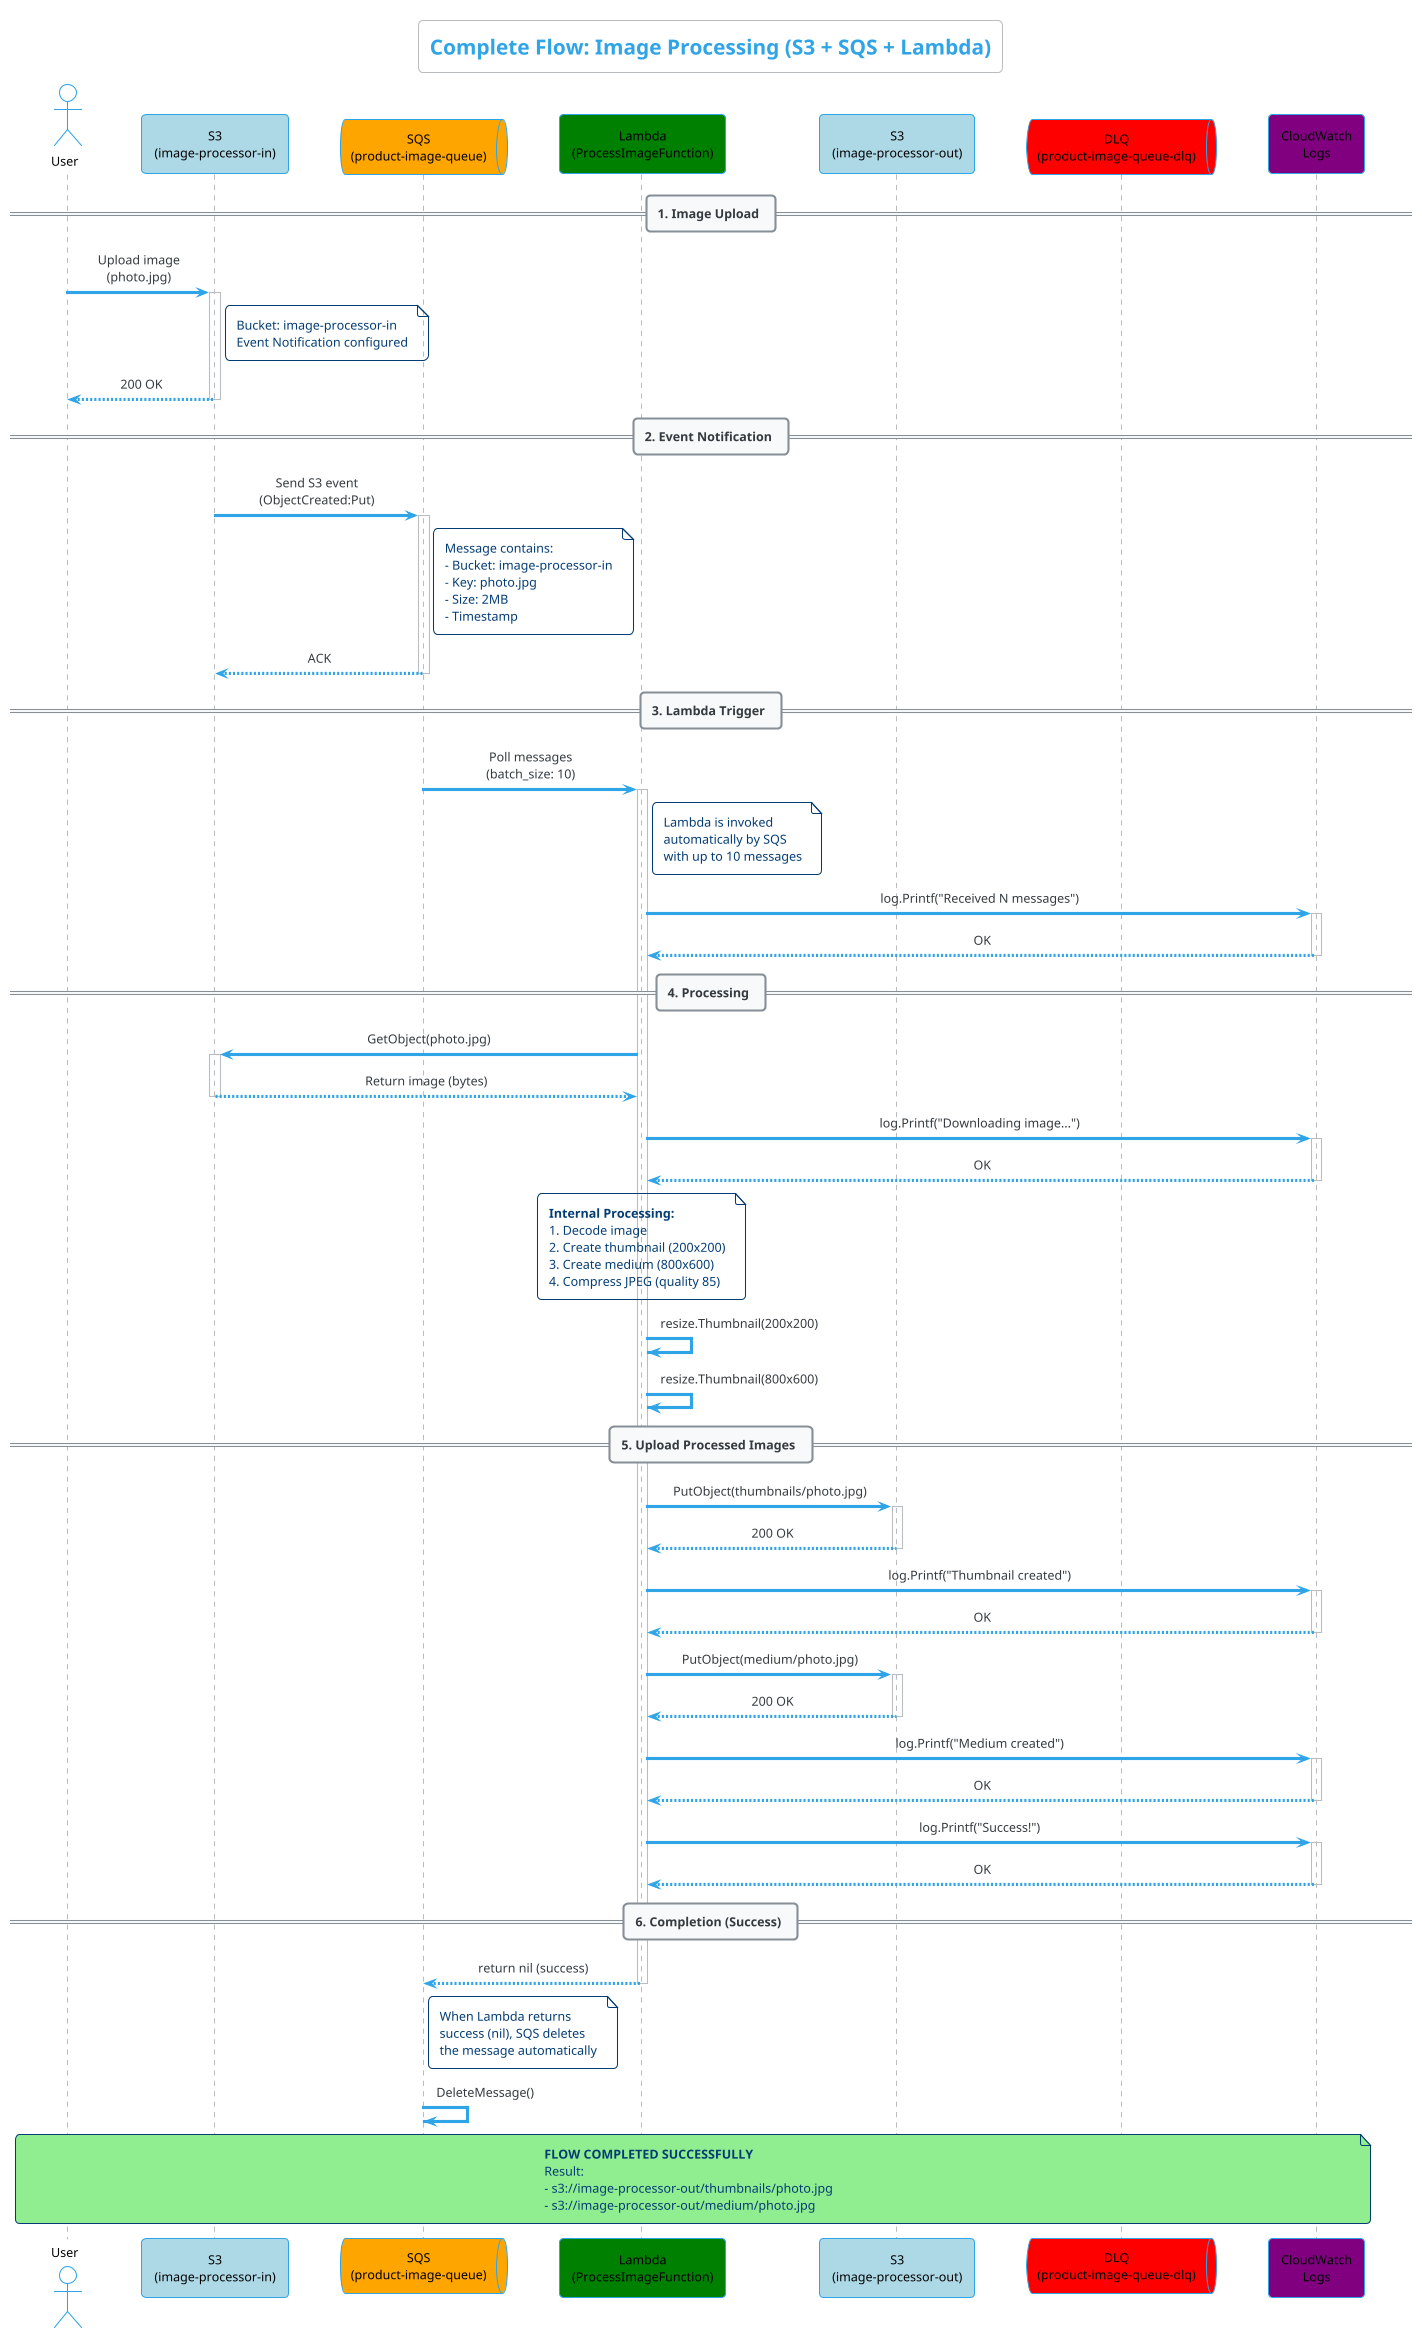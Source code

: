 @startuml Image Processor - Complete Flow
!theme cerulean-outline
skinparam sequenceMessageAlign center
skinparam responseMessageBelowArrow true
skinparam backgroundColor White
skinparam actor {
  FontColor Black
}
skinparam participant {
  FontColor Black
}
skinparam queue {
  FontColor Black
}

title Complete Flow: Image Processing (S3 + SQS + Lambda)

actor "User" as User
participant "S3\n(image-processor-in)" as S3Input #LightBlue
queue "SQS\n(product-image-queue)" as SQS #Orange
participant "Lambda\n(ProcessImageFunction)" as Lambda #Green
participant "S3\n(image-processor-out)" as S3Output #LightBlue
queue "DLQ\n(product-image-queue-dlq)" as DLQ #Red
participant "CloudWatch\nLogs" as CW #Purple

== 1. Image Upload ==

User -> S3Input: Upload image\n(photo.jpg)
activate S3Input
note right of S3Input
  Bucket: image-processor-in
  Event Notification configured
end note

S3Input --> User: 200 OK
deactivate S3Input

== 2. Event Notification ==

S3Input -> SQS: Send S3 event\n(ObjectCreated:Put)
activate SQS
note right of SQS
  Message contains:
  - Bucket: image-processor-in
  - Key: photo.jpg
  - Size: 2MB
  - Timestamp
end note

SQS --> S3Input: ACK
deactivate SQS

== 3. Lambda Trigger ==

SQS -> Lambda: Poll messages\n(batch_size: 10)
activate Lambda
note right of Lambda
  Lambda is invoked
  automatically by SQS
  with up to 10 messages
end note

Lambda -> CW: log.Printf("Received N messages")
activate CW
CW --> Lambda: OK
deactivate CW

== 4. Processing ==

Lambda -> S3Input: GetObject(photo.jpg)
activate S3Input
S3Input --> Lambda: Return image (bytes)
deactivate S3Input

Lambda -> CW: log.Printf("Downloading image...")
activate CW
CW --> Lambda: OK
deactivate CW

note over Lambda
  **Internal Processing:**
  1. Decode image
  2. Create thumbnail (200x200)
  3. Create medium (800x600)
  4. Compress JPEG (quality 85)
end note

Lambda -> Lambda: resize.Thumbnail(200x200)
Lambda -> Lambda: resize.Thumbnail(800x600)

== 5. Upload Processed Images ==

Lambda -> S3Output: PutObject(thumbnails/photo.jpg)
activate S3Output
S3Output --> Lambda: 200 OK
deactivate S3Output

Lambda -> CW: log.Printf("Thumbnail created")
activate CW
CW --> Lambda: OK
deactivate CW

Lambda -> S3Output: PutObject(medium/photo.jpg)
activate S3Output
S3Output --> Lambda: 200 OK
deactivate S3Output

Lambda -> CW: log.Printf("Medium created")
activate CW
CW --> Lambda: OK
deactivate CW

Lambda -> CW: log.Printf("Success!")
activate CW
CW --> Lambda: OK
deactivate CW

== 6. Completion (Success) ==

Lambda --> SQS: return nil (success)
deactivate Lambda

note right of SQS
  When Lambda returns
  success (nil), SQS deletes
  the message automatically
end note

SQS -> SQS: DeleteMessage()

note over User, CW #LightGreen
  **FLOW COMPLETED SUCCESSFULLY**
  Result:
  - s3://image-processor-out/thumbnails/photo.jpg
  - s3://image-processor-out/medium/photo.jpg
end note

@enduml
